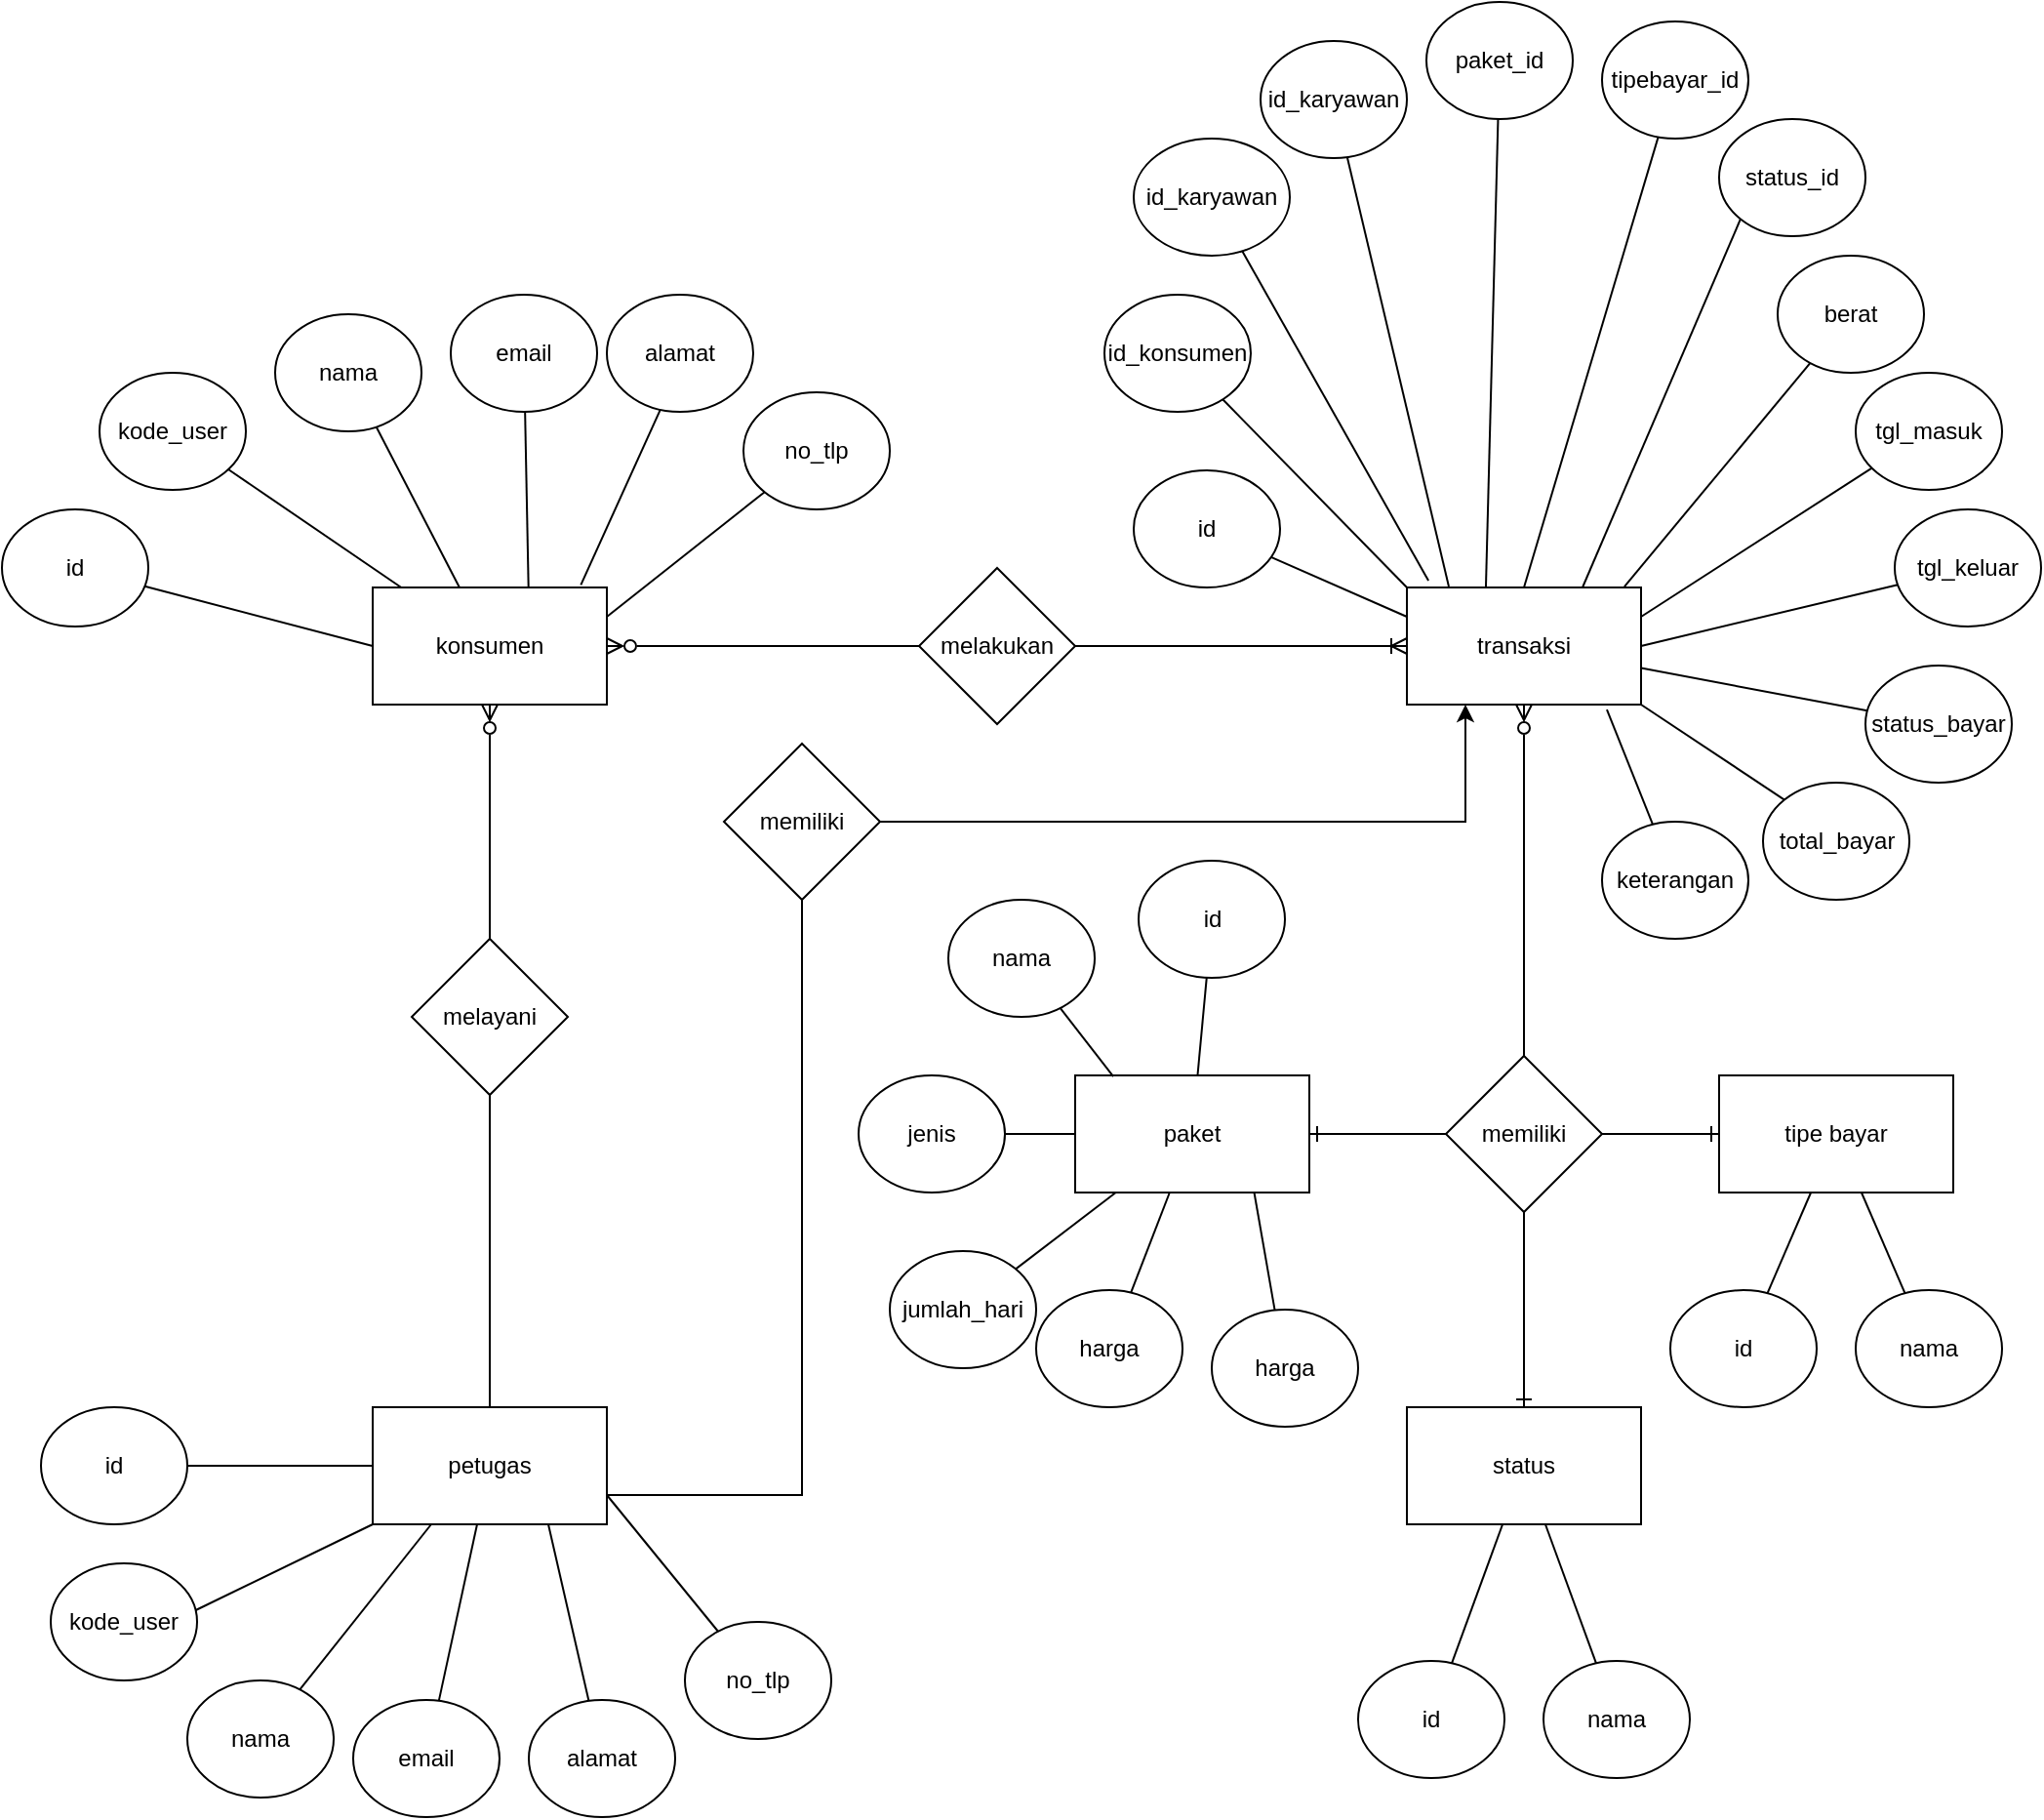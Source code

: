 <mxfile version="21.0.2" type="github">
  <diagram name="Halaman-1" id="MgstL3bpcUM_gTuNk5c2">
    <mxGraphModel dx="1781" dy="1785" grid="1" gridSize="10" guides="1" tooltips="1" connect="1" arrows="1" fold="1" page="1" pageScale="1" pageWidth="827" pageHeight="1169" math="0" shadow="0">
      <root>
        <mxCell id="0" />
        <mxCell id="1" parent="0" />
        <mxCell id="Wo1kzttrDDLTeWlnoO6d-74" style="edgeStyle=none;rounded=0;orthogonalLoop=1;jettySize=auto;html=1;entryX=0.333;entryY=0.333;entryDx=0;entryDy=0;entryPerimeter=0;endArrow=none;endFill=0;" parent="1" source="Wo1kzttrDDLTeWlnoO6d-61" target="gyNwXejNlTTh6561XlKq-2" edge="1">
          <mxGeometry relative="1" as="geometry" />
        </mxCell>
        <mxCell id="Wo1kzttrDDLTeWlnoO6d-45" style="edgeStyle=none;rounded=0;orthogonalLoop=1;jettySize=auto;html=1;entryX=0.75;entryY=0.833;entryDx=0;entryDy=0;entryPerimeter=0;endArrow=none;endFill=0;" parent="1" source="Wo1kzttrDDLTeWlnoO6d-44" target="gyNwXejNlTTh6561XlKq-9" edge="1">
          <mxGeometry relative="1" as="geometry" />
        </mxCell>
        <mxCell id="Wo1kzttrDDLTeWlnoO6d-8" style="edgeStyle=none;rounded=0;orthogonalLoop=1;jettySize=auto;html=1;endArrow=none;endFill=0;entryX=0.667;entryY=0.167;entryDx=0;entryDy=0;entryPerimeter=0;" parent="1" source="Wo1kzttrDDLTeWlnoO6d-3" target="gyNwXejNlTTh6561XlKq-1" edge="1">
          <mxGeometry relative="1" as="geometry">
            <mxPoint x="168" y="140" as="targetPoint" />
          </mxGeometry>
        </mxCell>
        <mxCell id="gyNwXejNlTTh6561XlKq-5" style="edgeStyle=orthogonalEdgeStyle;rounded=0;orthogonalLoop=1;jettySize=auto;html=1;endArrow=none;endFill=0;startArrow=ERzeroToMany;startFill=0;" parent="1" source="gyNwXejNlTTh6561XlKq-1" target="gyNwXejNlTTh6561XlKq-4" edge="1">
          <mxGeometry relative="1" as="geometry" />
        </mxCell>
        <mxCell id="gyNwXejNlTTh6561XlKq-8" style="edgeStyle=orthogonalEdgeStyle;rounded=0;orthogonalLoop=1;jettySize=auto;html=1;exitX=0.5;exitY=1;exitDx=0;exitDy=0;entryX=0.5;entryY=0;entryDx=0;entryDy=0;startArrow=none;startFill=0;endArrow=none;endFill=0;" parent="1" source="gyNwXejNlTTh6561XlKq-20" target="gyNwXejNlTTh6561XlKq-3" edge="1">
          <mxGeometry relative="1" as="geometry" />
        </mxCell>
        <mxCell id="Wo1kzttrDDLTeWlnoO6d-2" style="rounded=0;orthogonalLoop=1;jettySize=auto;html=1;endArrow=none;endFill=0;" parent="1" source="gyNwXejNlTTh6561XlKq-1" target="Wo1kzttrDDLTeWlnoO6d-1" edge="1">
          <mxGeometry relative="1" as="geometry" />
        </mxCell>
        <mxCell id="Wo1kzttrDDLTeWlnoO6d-6" style="edgeStyle=none;rounded=0;orthogonalLoop=1;jettySize=auto;html=1;endArrow=none;endFill=0;exitX=0;exitY=0.5;exitDx=0;exitDy=0;" parent="1" source="gyNwXejNlTTh6561XlKq-1" target="Wo1kzttrDDLTeWlnoO6d-5" edge="1">
          <mxGeometry relative="1" as="geometry">
            <mxPoint x="80" y="170" as="sourcePoint" />
          </mxGeometry>
        </mxCell>
        <mxCell id="gyNwXejNlTTh6561XlKq-1" value="konsumen" style="rounded=0;whiteSpace=wrap;html=1;" parent="1" vertex="1">
          <mxGeometry x="90" y="150" width="120" height="60" as="geometry" />
        </mxCell>
        <mxCell id="gyNwXejNlTTh6561XlKq-7" style="rounded=0;orthogonalLoop=1;jettySize=auto;html=1;exitX=0.5;exitY=1;exitDx=0;exitDy=0;startArrow=ERzeroToMany;startFill=0;endArrow=none;endFill=0;" parent="1" source="gyNwXejNlTTh6561XlKq-2" edge="1">
          <mxGeometry relative="1" as="geometry">
            <mxPoint x="680" y="410" as="targetPoint" />
          </mxGeometry>
        </mxCell>
        <mxCell id="gyNwXejNlTTh6561XlKq-2" value="transaksi" style="rounded=0;whiteSpace=wrap;html=1;" parent="1" vertex="1">
          <mxGeometry x="620" y="150" width="120" height="60" as="geometry" />
        </mxCell>
        <mxCell id="kHbCw-oAbwXwNQ4ixSNs-4" style="rounded=0;orthogonalLoop=1;jettySize=auto;html=1;entryX=0.25;entryY=1;entryDx=0;entryDy=0;exitX=1;exitY=0.75;exitDx=0;exitDy=0;startArrow=none;" parent="1" source="kHbCw-oAbwXwNQ4ixSNs-5" target="gyNwXejNlTTh6561XlKq-2" edge="1">
          <mxGeometry relative="1" as="geometry">
            <mxPoint x="650" y="260" as="targetPoint" />
            <mxPoint x="210" y="610" as="sourcePoint" />
            <Array as="points">
              <mxPoint x="310" y="270" />
              <mxPoint x="650" y="270" />
            </Array>
          </mxGeometry>
        </mxCell>
        <mxCell id="gyNwXejNlTTh6561XlKq-3" value="petugas" style="rounded=0;whiteSpace=wrap;html=1;" parent="1" vertex="1">
          <mxGeometry x="90" y="570" width="120" height="60" as="geometry" />
        </mxCell>
        <mxCell id="gyNwXejNlTTh6561XlKq-6" style="edgeStyle=orthogonalEdgeStyle;rounded=0;orthogonalLoop=1;jettySize=auto;html=1;exitX=1;exitY=0.5;exitDx=0;exitDy=0;endArrow=ERoneToMany;endFill=0;" parent="1" source="gyNwXejNlTTh6561XlKq-4" target="gyNwXejNlTTh6561XlKq-2" edge="1">
          <mxGeometry relative="1" as="geometry" />
        </mxCell>
        <mxCell id="gyNwXejNlTTh6561XlKq-4" value="melakukan" style="rhombus;whiteSpace=wrap;html=1;" parent="1" vertex="1">
          <mxGeometry x="370" y="140" width="80" height="80" as="geometry" />
        </mxCell>
        <mxCell id="gyNwXejNlTTh6561XlKq-13" style="rounded=0;orthogonalLoop=1;jettySize=auto;html=1;startArrow=none;startFill=0;endArrow=ERone;endFill=0;" parent="1" source="gyNwXejNlTTh6561XlKq-12" target="gyNwXejNlTTh6561XlKq-9" edge="1">
          <mxGeometry relative="1" as="geometry" />
        </mxCell>
        <mxCell id="Wo1kzttrDDLTeWlnoO6d-43" style="edgeStyle=none;rounded=0;orthogonalLoop=1;jettySize=auto;html=1;endArrow=none;endFill=0;" parent="1" source="gyNwXejNlTTh6561XlKq-9" target="Wo1kzttrDDLTeWlnoO6d-38" edge="1">
          <mxGeometry relative="1" as="geometry" />
        </mxCell>
        <mxCell id="gyNwXejNlTTh6561XlKq-9" value="paket" style="rounded=0;whiteSpace=wrap;html=1;" parent="1" vertex="1">
          <mxGeometry x="450" y="400" width="120" height="60" as="geometry" />
        </mxCell>
        <mxCell id="gyNwXejNlTTh6561XlKq-10" value="tipe bayar" style="rounded=0;whiteSpace=wrap;html=1;" parent="1" vertex="1">
          <mxGeometry x="780" y="400" width="120" height="60" as="geometry" />
        </mxCell>
        <mxCell id="gyNwXejNlTTh6561XlKq-11" value="status" style="rounded=0;whiteSpace=wrap;html=1;" parent="1" vertex="1">
          <mxGeometry x="620" y="570" width="120" height="60" as="geometry" />
        </mxCell>
        <mxCell id="gyNwXejNlTTh6561XlKq-14" style="rounded=0;orthogonalLoop=1;jettySize=auto;html=1;startArrow=ERone;startFill=0;endArrow=none;endFill=0;entryX=1;entryY=0.5;entryDx=0;entryDy=0;" parent="1" source="gyNwXejNlTTh6561XlKq-10" target="gyNwXejNlTTh6561XlKq-12" edge="1">
          <mxGeometry relative="1" as="geometry" />
        </mxCell>
        <mxCell id="gyNwXejNlTTh6561XlKq-17" style="rounded=0;orthogonalLoop=1;jettySize=auto;html=1;exitX=0.5;exitY=0;exitDx=0;exitDy=0;entryX=0.5;entryY=1;entryDx=0;entryDy=0;startArrow=ERone;startFill=0;endArrow=none;endFill=0;" parent="1" source="gyNwXejNlTTh6561XlKq-11" target="gyNwXejNlTTh6561XlKq-12" edge="1">
          <mxGeometry relative="1" as="geometry" />
        </mxCell>
        <mxCell id="gyNwXejNlTTh6561XlKq-12" value="memiliki" style="rhombus;whiteSpace=wrap;html=1;" parent="1" vertex="1">
          <mxGeometry x="640" y="390" width="80" height="80" as="geometry" />
        </mxCell>
        <mxCell id="gyNwXejNlTTh6561XlKq-23" value="" style="edgeStyle=orthogonalEdgeStyle;rounded=0;orthogonalLoop=1;jettySize=auto;html=1;exitX=0.5;exitY=1;exitDx=0;exitDy=0;entryX=0.5;entryY=0;entryDx=0;entryDy=0;startArrow=ERzeroToMany;startFill=0;endArrow=none;endFill=0;" parent="1" source="gyNwXejNlTTh6561XlKq-1" target="gyNwXejNlTTh6561XlKq-20" edge="1">
          <mxGeometry relative="1" as="geometry">
            <mxPoint x="150" y="210" as="sourcePoint" />
            <mxPoint x="150" y="570" as="targetPoint" />
          </mxGeometry>
        </mxCell>
        <mxCell id="gyNwXejNlTTh6561XlKq-20" value="melayani" style="rhombus;whiteSpace=wrap;html=1;" parent="1" vertex="1">
          <mxGeometry x="110" y="330" width="80" height="80" as="geometry" />
        </mxCell>
        <mxCell id="Wo1kzttrDDLTeWlnoO6d-1" value="nama" style="ellipse;whiteSpace=wrap;html=1;" parent="1" vertex="1">
          <mxGeometry x="40" y="10" width="75" height="60" as="geometry" />
        </mxCell>
        <mxCell id="Wo1kzttrDDLTeWlnoO6d-3" value="email" style="ellipse;whiteSpace=wrap;html=1;" parent="1" vertex="1">
          <mxGeometry x="130" width="75" height="60" as="geometry" />
        </mxCell>
        <mxCell id="Wo1kzttrDDLTeWlnoO6d-9" style="edgeStyle=none;rounded=0;orthogonalLoop=1;jettySize=auto;html=1;endArrow=none;endFill=0;entryX=0.122;entryY=0;entryDx=0;entryDy=0;entryPerimeter=0;" parent="1" source="Wo1kzttrDDLTeWlnoO6d-4" target="gyNwXejNlTTh6561XlKq-1" edge="1">
          <mxGeometry relative="1" as="geometry">
            <mxPoint x="100" y="140" as="targetPoint" />
          </mxGeometry>
        </mxCell>
        <mxCell id="Wo1kzttrDDLTeWlnoO6d-4" value="kode_user" style="ellipse;whiteSpace=wrap;html=1;" parent="1" vertex="1">
          <mxGeometry x="-50" y="40" width="75" height="60" as="geometry" />
        </mxCell>
        <mxCell id="Wo1kzttrDDLTeWlnoO6d-5" value="id" style="ellipse;whiteSpace=wrap;html=1;" parent="1" vertex="1">
          <mxGeometry x="-100" y="110" width="75" height="60" as="geometry" />
        </mxCell>
        <mxCell id="Wo1kzttrDDLTeWlnoO6d-11" style="edgeStyle=none;rounded=0;orthogonalLoop=1;jettySize=auto;html=1;entryX=0.889;entryY=-0.022;entryDx=0;entryDy=0;endArrow=none;endFill=0;exitX=0.369;exitY=0.972;exitDx=0;exitDy=0;exitPerimeter=0;entryPerimeter=0;" parent="1" source="Wo1kzttrDDLTeWlnoO6d-10" target="gyNwXejNlTTh6561XlKq-1" edge="1">
          <mxGeometry relative="1" as="geometry">
            <mxPoint x="280" y="90" as="sourcePoint" />
          </mxGeometry>
        </mxCell>
        <mxCell id="Wo1kzttrDDLTeWlnoO6d-10" value="alamat" style="ellipse;whiteSpace=wrap;html=1;" parent="1" vertex="1">
          <mxGeometry x="210" width="75" height="60" as="geometry" />
        </mxCell>
        <mxCell id="Wo1kzttrDDLTeWlnoO6d-13" style="edgeStyle=none;rounded=0;orthogonalLoop=1;jettySize=auto;html=1;entryX=1;entryY=0.25;entryDx=0;entryDy=0;endArrow=none;endFill=0;" parent="1" source="Wo1kzttrDDLTeWlnoO6d-12" target="gyNwXejNlTTh6561XlKq-1" edge="1">
          <mxGeometry relative="1" as="geometry" />
        </mxCell>
        <mxCell id="Wo1kzttrDDLTeWlnoO6d-12" value="no_tlp" style="ellipse;whiteSpace=wrap;html=1;" parent="1" vertex="1">
          <mxGeometry x="280" y="50" width="75" height="60" as="geometry" />
        </mxCell>
        <mxCell id="Wo1kzttrDDLTeWlnoO6d-16" style="edgeStyle=none;rounded=0;orthogonalLoop=1;jettySize=auto;html=1;entryX=0;entryY=0.5;entryDx=0;entryDy=0;endArrow=none;endFill=0;" parent="1" source="Wo1kzttrDDLTeWlnoO6d-15" target="gyNwXejNlTTh6561XlKq-3" edge="1">
          <mxGeometry relative="1" as="geometry" />
        </mxCell>
        <mxCell id="Wo1kzttrDDLTeWlnoO6d-15" value="id" style="ellipse;whiteSpace=wrap;html=1;" parent="1" vertex="1">
          <mxGeometry x="-80" y="570" width="75" height="60" as="geometry" />
        </mxCell>
        <mxCell id="Wo1kzttrDDLTeWlnoO6d-18" style="edgeStyle=none;rounded=0;orthogonalLoop=1;jettySize=auto;html=1;entryX=0;entryY=1;entryDx=0;entryDy=0;endArrow=none;endFill=0;exitX=0.991;exitY=0.4;exitDx=0;exitDy=0;exitPerimeter=0;" parent="1" source="Wo1kzttrDDLTeWlnoO6d-17" target="gyNwXejNlTTh6561XlKq-3" edge="1">
          <mxGeometry relative="1" as="geometry" />
        </mxCell>
        <mxCell id="Wo1kzttrDDLTeWlnoO6d-17" value="kode_user" style="ellipse;whiteSpace=wrap;html=1;" parent="1" vertex="1">
          <mxGeometry x="-75" y="650" width="75" height="60" as="geometry" />
        </mxCell>
        <mxCell id="Wo1kzttrDDLTeWlnoO6d-20" style="edgeStyle=none;rounded=0;orthogonalLoop=1;jettySize=auto;html=1;entryX=0.25;entryY=1;entryDx=0;entryDy=0;endArrow=none;endFill=0;" parent="1" source="Wo1kzttrDDLTeWlnoO6d-19" target="gyNwXejNlTTh6561XlKq-3" edge="1">
          <mxGeometry relative="1" as="geometry" />
        </mxCell>
        <mxCell id="Wo1kzttrDDLTeWlnoO6d-19" value="nama" style="ellipse;whiteSpace=wrap;html=1;" parent="1" vertex="1">
          <mxGeometry x="-5" y="710" width="75" height="60" as="geometry" />
        </mxCell>
        <mxCell id="Wo1kzttrDDLTeWlnoO6d-22" style="edgeStyle=none;rounded=0;orthogonalLoop=1;jettySize=auto;html=1;endArrow=none;endFill=0;" parent="1" source="Wo1kzttrDDLTeWlnoO6d-21" target="gyNwXejNlTTh6561XlKq-3" edge="1">
          <mxGeometry relative="1" as="geometry" />
        </mxCell>
        <mxCell id="Wo1kzttrDDLTeWlnoO6d-21" value="email" style="ellipse;whiteSpace=wrap;html=1;" parent="1" vertex="1">
          <mxGeometry x="80" y="720" width="75" height="60" as="geometry" />
        </mxCell>
        <mxCell id="Wo1kzttrDDLTeWlnoO6d-24" style="edgeStyle=none;rounded=0;orthogonalLoop=1;jettySize=auto;html=1;entryX=0.75;entryY=1;entryDx=0;entryDy=0;endArrow=none;endFill=0;" parent="1" source="Wo1kzttrDDLTeWlnoO6d-23" target="gyNwXejNlTTh6561XlKq-3" edge="1">
          <mxGeometry relative="1" as="geometry" />
        </mxCell>
        <mxCell id="Wo1kzttrDDLTeWlnoO6d-23" value="alamat" style="ellipse;whiteSpace=wrap;html=1;" parent="1" vertex="1">
          <mxGeometry x="170" y="720" width="75" height="60" as="geometry" />
        </mxCell>
        <mxCell id="Wo1kzttrDDLTeWlnoO6d-26" style="edgeStyle=none;rounded=0;orthogonalLoop=1;jettySize=auto;html=1;entryX=1;entryY=0.75;entryDx=0;entryDy=0;endArrow=none;endFill=0;" parent="1" source="Wo1kzttrDDLTeWlnoO6d-25" target="gyNwXejNlTTh6561XlKq-3" edge="1">
          <mxGeometry relative="1" as="geometry" />
        </mxCell>
        <mxCell id="Wo1kzttrDDLTeWlnoO6d-25" value="no_tlp" style="ellipse;whiteSpace=wrap;html=1;" parent="1" vertex="1">
          <mxGeometry x="250" y="680" width="75" height="60" as="geometry" />
        </mxCell>
        <mxCell id="Wo1kzttrDDLTeWlnoO6d-39" style="edgeStyle=none;rounded=0;orthogonalLoop=1;jettySize=auto;html=1;endArrow=none;endFill=0;" parent="1" source="Wo1kzttrDDLTeWlnoO6d-34" target="gyNwXejNlTTh6561XlKq-9" edge="1">
          <mxGeometry relative="1" as="geometry" />
        </mxCell>
        <mxCell id="Wo1kzttrDDLTeWlnoO6d-34" value="id" style="ellipse;whiteSpace=wrap;html=1;" parent="1" vertex="1">
          <mxGeometry x="482.5" y="290" width="75" height="60" as="geometry" />
        </mxCell>
        <mxCell id="Wo1kzttrDDLTeWlnoO6d-40" style="edgeStyle=none;rounded=0;orthogonalLoop=1;jettySize=auto;html=1;entryX=0.163;entryY=0.009;entryDx=0;entryDy=0;entryPerimeter=0;endArrow=none;endFill=0;" parent="1" source="Wo1kzttrDDLTeWlnoO6d-35" target="gyNwXejNlTTh6561XlKq-9" edge="1">
          <mxGeometry relative="1" as="geometry" />
        </mxCell>
        <mxCell id="Wo1kzttrDDLTeWlnoO6d-35" value="nama" style="ellipse;whiteSpace=wrap;html=1;" parent="1" vertex="1">
          <mxGeometry x="385" y="310" width="75" height="60" as="geometry" />
        </mxCell>
        <mxCell id="Wo1kzttrDDLTeWlnoO6d-41" style="edgeStyle=none;rounded=0;orthogonalLoop=1;jettySize=auto;html=1;endArrow=none;endFill=0;" parent="1" source="Wo1kzttrDDLTeWlnoO6d-36" target="gyNwXejNlTTh6561XlKq-9" edge="1">
          <mxGeometry relative="1" as="geometry" />
        </mxCell>
        <mxCell id="Wo1kzttrDDLTeWlnoO6d-36" value="jenis" style="ellipse;whiteSpace=wrap;html=1;" parent="1" vertex="1">
          <mxGeometry x="339" y="400" width="75" height="60" as="geometry" />
        </mxCell>
        <mxCell id="Wo1kzttrDDLTeWlnoO6d-42" style="edgeStyle=none;rounded=0;orthogonalLoop=1;jettySize=auto;html=1;endArrow=none;endFill=0;" parent="1" source="Wo1kzttrDDLTeWlnoO6d-37" target="gyNwXejNlTTh6561XlKq-9" edge="1">
          <mxGeometry relative="1" as="geometry" />
        </mxCell>
        <mxCell id="Wo1kzttrDDLTeWlnoO6d-37" value="jumlah_hari" style="ellipse;whiteSpace=wrap;html=1;" parent="1" vertex="1">
          <mxGeometry x="355" y="490" width="75" height="60" as="geometry" />
        </mxCell>
        <mxCell id="Wo1kzttrDDLTeWlnoO6d-38" value="harga" style="ellipse;whiteSpace=wrap;html=1;" parent="1" vertex="1">
          <mxGeometry x="430" y="510" width="75" height="60" as="geometry" />
        </mxCell>
        <mxCell id="Wo1kzttrDDLTeWlnoO6d-44" value="harga" style="ellipse;whiteSpace=wrap;html=1;" parent="1" vertex="1">
          <mxGeometry x="520" y="520" width="75" height="60" as="geometry" />
        </mxCell>
        <mxCell id="Wo1kzttrDDLTeWlnoO6d-51" style="edgeStyle=none;rounded=0;orthogonalLoop=1;jettySize=auto;html=1;endArrow=none;endFill=0;" parent="1" source="Wo1kzttrDDLTeWlnoO6d-48" target="gyNwXejNlTTh6561XlKq-11" edge="1">
          <mxGeometry relative="1" as="geometry" />
        </mxCell>
        <mxCell id="Wo1kzttrDDLTeWlnoO6d-48" value="id" style="ellipse;whiteSpace=wrap;html=1;" parent="1" vertex="1">
          <mxGeometry x="595" y="700" width="75" height="60" as="geometry" />
        </mxCell>
        <mxCell id="Wo1kzttrDDLTeWlnoO6d-50" style="edgeStyle=none;rounded=0;orthogonalLoop=1;jettySize=auto;html=1;endArrow=none;endFill=0;" parent="1" source="Wo1kzttrDDLTeWlnoO6d-49" target="gyNwXejNlTTh6561XlKq-11" edge="1">
          <mxGeometry relative="1" as="geometry" />
        </mxCell>
        <mxCell id="Wo1kzttrDDLTeWlnoO6d-49" value="nama" style="ellipse;whiteSpace=wrap;html=1;" parent="1" vertex="1">
          <mxGeometry x="690" y="700" width="75" height="60" as="geometry" />
        </mxCell>
        <mxCell id="Wo1kzttrDDLTeWlnoO6d-55" style="edgeStyle=none;rounded=0;orthogonalLoop=1;jettySize=auto;html=1;endArrow=none;endFill=0;" parent="1" source="Wo1kzttrDDLTeWlnoO6d-52" target="gyNwXejNlTTh6561XlKq-10" edge="1">
          <mxGeometry relative="1" as="geometry" />
        </mxCell>
        <mxCell id="Wo1kzttrDDLTeWlnoO6d-52" value="nama" style="ellipse;whiteSpace=wrap;html=1;" parent="1" vertex="1">
          <mxGeometry x="850" y="510" width="75" height="60" as="geometry" />
        </mxCell>
        <mxCell id="Wo1kzttrDDLTeWlnoO6d-54" style="edgeStyle=none;rounded=0;orthogonalLoop=1;jettySize=auto;html=1;endArrow=none;endFill=0;" parent="1" source="Wo1kzttrDDLTeWlnoO6d-53" target="gyNwXejNlTTh6561XlKq-10" edge="1">
          <mxGeometry relative="1" as="geometry" />
        </mxCell>
        <mxCell id="Wo1kzttrDDLTeWlnoO6d-53" value="id" style="ellipse;whiteSpace=wrap;html=1;" parent="1" vertex="1">
          <mxGeometry x="755" y="510" width="75" height="60" as="geometry" />
        </mxCell>
        <mxCell id="Wo1kzttrDDLTeWlnoO6d-70" style="edgeStyle=none;rounded=0;orthogonalLoop=1;jettySize=auto;html=1;entryX=0;entryY=0.25;entryDx=0;entryDy=0;endArrow=none;endFill=0;" parent="1" source="Wo1kzttrDDLTeWlnoO6d-56" target="gyNwXejNlTTh6561XlKq-2" edge="1">
          <mxGeometry relative="1" as="geometry" />
        </mxCell>
        <mxCell id="Wo1kzttrDDLTeWlnoO6d-56" value="id" style="ellipse;whiteSpace=wrap;html=1;" parent="1" vertex="1">
          <mxGeometry x="480" y="90" width="75" height="60" as="geometry" />
        </mxCell>
        <mxCell id="Wo1kzttrDDLTeWlnoO6d-57" style="edgeStyle=none;rounded=0;orthogonalLoop=1;jettySize=auto;html=1;entryX=1;entryY=0.25;entryDx=0;entryDy=0;endArrow=none;endFill=0;" parent="1" source="gyNwXejNlTTh6561XlKq-3" target="gyNwXejNlTTh6561XlKq-3" edge="1">
          <mxGeometry relative="1" as="geometry" />
        </mxCell>
        <mxCell id="Wo1kzttrDDLTeWlnoO6d-71" style="edgeStyle=none;rounded=0;orthogonalLoop=1;jettySize=auto;html=1;entryX=0;entryY=0;entryDx=0;entryDy=0;endArrow=none;endFill=0;" parent="1" source="Wo1kzttrDDLTeWlnoO6d-58" target="gyNwXejNlTTh6561XlKq-2" edge="1">
          <mxGeometry relative="1" as="geometry" />
        </mxCell>
        <mxCell id="Wo1kzttrDDLTeWlnoO6d-58" value="id_konsumen" style="ellipse;whiteSpace=wrap;html=1;" parent="1" vertex="1">
          <mxGeometry x="465" width="75" height="60" as="geometry" />
        </mxCell>
        <mxCell id="Wo1kzttrDDLTeWlnoO6d-72" style="edgeStyle=none;rounded=0;orthogonalLoop=1;jettySize=auto;html=1;entryX=0.092;entryY=-0.058;entryDx=0;entryDy=0;entryPerimeter=0;endArrow=none;endFill=0;" parent="1" source="Wo1kzttrDDLTeWlnoO6d-59" target="gyNwXejNlTTh6561XlKq-2" edge="1">
          <mxGeometry relative="1" as="geometry" />
        </mxCell>
        <mxCell id="Wo1kzttrDDLTeWlnoO6d-59" value="id_karyawan" style="ellipse;whiteSpace=wrap;html=1;" parent="1" vertex="1">
          <mxGeometry x="480" y="-80" width="80" height="60" as="geometry" />
        </mxCell>
        <mxCell id="Wo1kzttrDDLTeWlnoO6d-73" style="edgeStyle=none;rounded=0;orthogonalLoop=1;jettySize=auto;html=1;entryX=0.179;entryY=-0.008;entryDx=0;entryDy=0;entryPerimeter=0;endArrow=none;endFill=0;" parent="1" source="Wo1kzttrDDLTeWlnoO6d-60" target="gyNwXejNlTTh6561XlKq-2" edge="1">
          <mxGeometry relative="1" as="geometry" />
        </mxCell>
        <mxCell id="Wo1kzttrDDLTeWlnoO6d-60" value="id_karyawan" style="ellipse;whiteSpace=wrap;html=1;" parent="1" vertex="1">
          <mxGeometry x="545" y="-130" width="75" height="60" as="geometry" />
        </mxCell>
        <mxCell id="Wo1kzttrDDLTeWlnoO6d-61" value="paket_id" style="ellipse;whiteSpace=wrap;html=1;" parent="1" vertex="1">
          <mxGeometry x="630" y="-150" width="75" height="60" as="geometry" />
        </mxCell>
        <mxCell id="Wo1kzttrDDLTeWlnoO6d-75" style="edgeStyle=none;rounded=0;orthogonalLoop=1;jettySize=auto;html=1;endArrow=none;endFill=0;" parent="1" source="Wo1kzttrDDLTeWlnoO6d-62" edge="1">
          <mxGeometry relative="1" as="geometry">
            <mxPoint x="680" y="150" as="targetPoint" />
          </mxGeometry>
        </mxCell>
        <mxCell id="Wo1kzttrDDLTeWlnoO6d-62" value="tipebayar_id" style="ellipse;whiteSpace=wrap;html=1;" parent="1" vertex="1">
          <mxGeometry x="720" y="-140" width="75" height="60" as="geometry" />
        </mxCell>
        <mxCell id="Wo1kzttrDDLTeWlnoO6d-76" style="edgeStyle=none;rounded=0;orthogonalLoop=1;jettySize=auto;html=1;exitX=0;exitY=1;exitDx=0;exitDy=0;entryX=0.75;entryY=0;entryDx=0;entryDy=0;endArrow=none;endFill=0;" parent="1" source="Wo1kzttrDDLTeWlnoO6d-63" target="gyNwXejNlTTh6561XlKq-2" edge="1">
          <mxGeometry relative="1" as="geometry" />
        </mxCell>
        <mxCell id="Wo1kzttrDDLTeWlnoO6d-63" value="status_id" style="ellipse;whiteSpace=wrap;html=1;" parent="1" vertex="1">
          <mxGeometry x="780" y="-90" width="75" height="60" as="geometry" />
        </mxCell>
        <mxCell id="Wo1kzttrDDLTeWlnoO6d-77" style="edgeStyle=none;rounded=0;orthogonalLoop=1;jettySize=auto;html=1;entryX=0.929;entryY=-0.008;entryDx=0;entryDy=0;entryPerimeter=0;endArrow=none;endFill=0;" parent="1" source="Wo1kzttrDDLTeWlnoO6d-64" target="gyNwXejNlTTh6561XlKq-2" edge="1">
          <mxGeometry relative="1" as="geometry" />
        </mxCell>
        <mxCell id="Wo1kzttrDDLTeWlnoO6d-64" value="berat" style="ellipse;whiteSpace=wrap;html=1;" parent="1" vertex="1">
          <mxGeometry x="810" y="-20" width="75" height="60" as="geometry" />
        </mxCell>
        <mxCell id="Wo1kzttrDDLTeWlnoO6d-78" style="edgeStyle=none;rounded=0;orthogonalLoop=1;jettySize=auto;html=1;entryX=1;entryY=0.25;entryDx=0;entryDy=0;endArrow=none;endFill=0;" parent="1" source="Wo1kzttrDDLTeWlnoO6d-65" target="gyNwXejNlTTh6561XlKq-2" edge="1">
          <mxGeometry relative="1" as="geometry" />
        </mxCell>
        <mxCell id="Wo1kzttrDDLTeWlnoO6d-65" value="tgl_masuk" style="ellipse;whiteSpace=wrap;html=1;" parent="1" vertex="1">
          <mxGeometry x="850" y="40" width="75" height="60" as="geometry" />
        </mxCell>
        <mxCell id="Wo1kzttrDDLTeWlnoO6d-79" style="edgeStyle=none;rounded=0;orthogonalLoop=1;jettySize=auto;html=1;entryX=1;entryY=0.5;entryDx=0;entryDy=0;endArrow=none;endFill=0;" parent="1" source="Wo1kzttrDDLTeWlnoO6d-66" target="gyNwXejNlTTh6561XlKq-2" edge="1">
          <mxGeometry relative="1" as="geometry" />
        </mxCell>
        <mxCell id="Wo1kzttrDDLTeWlnoO6d-66" value="tgl_keluar" style="ellipse;whiteSpace=wrap;html=1;" parent="1" vertex="1">
          <mxGeometry x="870" y="110" width="75" height="60" as="geometry" />
        </mxCell>
        <mxCell id="Wo1kzttrDDLTeWlnoO6d-81" style="edgeStyle=none;rounded=0;orthogonalLoop=1;jettySize=auto;html=1;endArrow=none;endFill=0;" parent="1" source="Wo1kzttrDDLTeWlnoO6d-67" target="gyNwXejNlTTh6561XlKq-2" edge="1">
          <mxGeometry relative="1" as="geometry" />
        </mxCell>
        <mxCell id="Wo1kzttrDDLTeWlnoO6d-67" value="status_bayar" style="ellipse;whiteSpace=wrap;html=1;" parent="1" vertex="1">
          <mxGeometry x="855" y="190" width="75" height="60" as="geometry" />
        </mxCell>
        <mxCell id="Wo1kzttrDDLTeWlnoO6d-83" style="edgeStyle=none;rounded=0;orthogonalLoop=1;jettySize=auto;html=1;exitX=0;exitY=0;exitDx=0;exitDy=0;entryX=1;entryY=1;entryDx=0;entryDy=0;endArrow=none;endFill=0;" parent="1" source="Wo1kzttrDDLTeWlnoO6d-68" target="gyNwXejNlTTh6561XlKq-2" edge="1">
          <mxGeometry relative="1" as="geometry" />
        </mxCell>
        <mxCell id="Wo1kzttrDDLTeWlnoO6d-68" value="total_bayar" style="ellipse;whiteSpace=wrap;html=1;" parent="1" vertex="1">
          <mxGeometry x="802.5" y="250" width="75" height="60" as="geometry" />
        </mxCell>
        <mxCell id="Wo1kzttrDDLTeWlnoO6d-84" style="edgeStyle=none;rounded=0;orthogonalLoop=1;jettySize=auto;html=1;entryX=0.854;entryY=1.042;entryDx=0;entryDy=0;entryPerimeter=0;endArrow=none;endFill=0;" parent="1" source="Wo1kzttrDDLTeWlnoO6d-69" target="gyNwXejNlTTh6561XlKq-2" edge="1">
          <mxGeometry relative="1" as="geometry" />
        </mxCell>
        <mxCell id="Wo1kzttrDDLTeWlnoO6d-69" value="keterangan" style="ellipse;whiteSpace=wrap;html=1;" parent="1" vertex="1">
          <mxGeometry x="720" y="270" width="75" height="60" as="geometry" />
        </mxCell>
        <mxCell id="Wo1kzttrDDLTeWlnoO6d-85" style="edgeStyle=none;rounded=0;orthogonalLoop=1;jettySize=auto;html=1;entryX=1;entryY=0.25;entryDx=0;entryDy=0;endArrow=none;endFill=0;" parent="1" source="gyNwXejNlTTh6561XlKq-3" target="gyNwXejNlTTh6561XlKq-3" edge="1">
          <mxGeometry relative="1" as="geometry" />
        </mxCell>
        <mxCell id="kHbCw-oAbwXwNQ4ixSNs-6" value="" style="rounded=0;orthogonalLoop=1;jettySize=auto;html=1;exitX=1;exitY=0.75;exitDx=0;exitDy=0;endArrow=none;" parent="1" source="gyNwXejNlTTh6561XlKq-3" edge="1">
          <mxGeometry relative="1" as="geometry">
            <mxPoint x="310" y="310" as="targetPoint" />
            <mxPoint x="210" y="615" as="sourcePoint" />
            <Array as="points">
              <mxPoint x="310" y="615" />
              <mxPoint x="310" y="440" />
            </Array>
          </mxGeometry>
        </mxCell>
        <mxCell id="kHbCw-oAbwXwNQ4ixSNs-5" value="memiliki" style="rhombus;whiteSpace=wrap;html=1;" parent="1" vertex="1">
          <mxGeometry x="270" y="230" width="80" height="80" as="geometry" />
        </mxCell>
      </root>
    </mxGraphModel>
  </diagram>
</mxfile>
